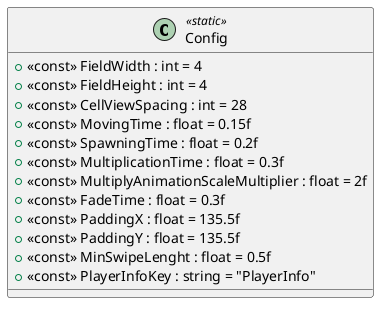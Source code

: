@startuml
class Config <<static>> {
    + <<const>> FieldWidth : int = 4
    + <<const>> FieldHeight : int = 4
    + <<const>> CellViewSpacing : int = 28
    + <<const>> MovingTime : float = 0.15f
    + <<const>> SpawningTime : float = 0.2f
    + <<const>> MultiplicationTime : float = 0.3f
    + <<const>> MultiplyAnimationScaleMultiplier : float = 2f
    + <<const>> FadeTime : float = 0.3f
    + <<const>> PaddingX : float = 135.5f
    + <<const>> PaddingY : float = 135.5f
    + <<const>> MinSwipeLenght : float = 0.5f
    + <<const>> PlayerInfoKey : string = "PlayerInfo"
}
@enduml
